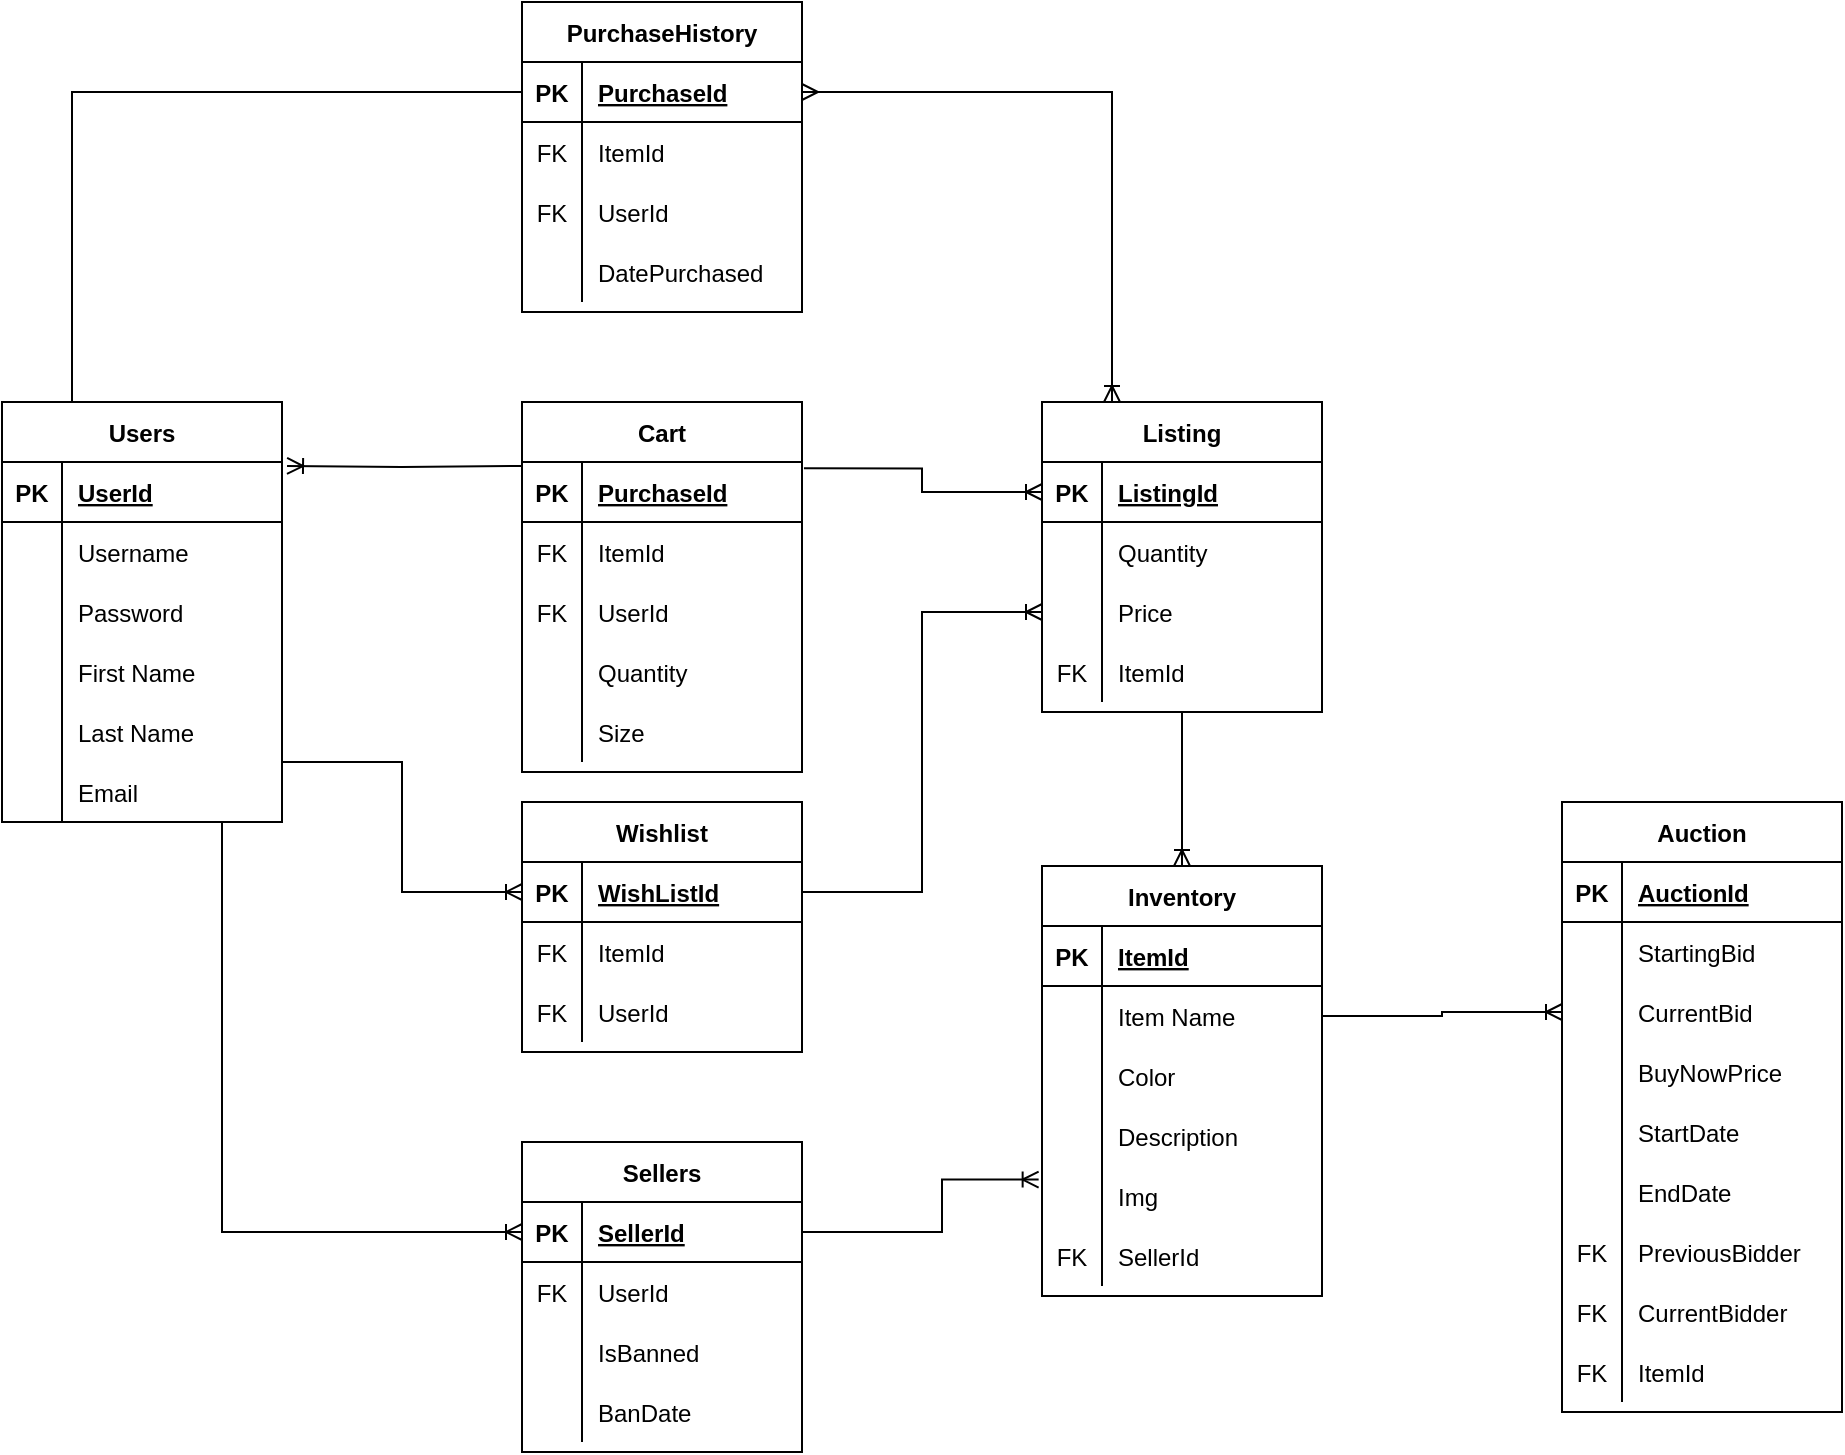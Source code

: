 <mxfile version="17.4.4" type="github">
  <diagram id="7JhVoVxikH07F7QoD8FI" name="Page-2">
    <mxGraphModel dx="1258" dy="828" grid="1" gridSize="10" guides="1" tooltips="1" connect="1" arrows="1" fold="1" page="1" pageScale="1" pageWidth="1100" pageHeight="850" math="0" shadow="0">
      <root>
        <mxCell id="oi6qNUU9MiPh9IPBVdOW-0" />
        <mxCell id="oi6qNUU9MiPh9IPBVdOW-1" parent="oi6qNUU9MiPh9IPBVdOW-0" />
        <mxCell id="oi6qNUU9MiPh9IPBVdOW-2" value="Sellers" style="shape=table;startSize=30;container=1;collapsible=1;childLayout=tableLayout;fixedRows=1;rowLines=0;fontStyle=1;align=center;resizeLast=1;" parent="oi6qNUU9MiPh9IPBVdOW-1" vertex="1">
          <mxGeometry x="300" y="588" width="140" height="155" as="geometry" />
        </mxCell>
        <mxCell id="oi6qNUU9MiPh9IPBVdOW-3" value="" style="shape=partialRectangle;collapsible=0;dropTarget=0;pointerEvents=0;fillColor=none;points=[[0,0.5],[1,0.5]];portConstraint=eastwest;top=0;left=0;right=0;bottom=1;" parent="oi6qNUU9MiPh9IPBVdOW-2" vertex="1">
          <mxGeometry y="30" width="140" height="30" as="geometry" />
        </mxCell>
        <mxCell id="oi6qNUU9MiPh9IPBVdOW-4" value="PK" style="shape=partialRectangle;overflow=hidden;connectable=0;fillColor=none;top=0;left=0;bottom=0;right=0;fontStyle=1;" parent="oi6qNUU9MiPh9IPBVdOW-3" vertex="1">
          <mxGeometry width="30" height="30" as="geometry">
            <mxRectangle width="30" height="30" as="alternateBounds" />
          </mxGeometry>
        </mxCell>
        <mxCell id="oi6qNUU9MiPh9IPBVdOW-5" value="SellerId" style="shape=partialRectangle;overflow=hidden;connectable=0;fillColor=none;top=0;left=0;bottom=0;right=0;align=left;spacingLeft=6;fontStyle=5;" parent="oi6qNUU9MiPh9IPBVdOW-3" vertex="1">
          <mxGeometry x="30" width="110" height="30" as="geometry">
            <mxRectangle width="110" height="30" as="alternateBounds" />
          </mxGeometry>
        </mxCell>
        <mxCell id="oi6qNUU9MiPh9IPBVdOW-6" value="" style="shape=partialRectangle;collapsible=0;dropTarget=0;pointerEvents=0;fillColor=none;points=[[0,0.5],[1,0.5]];portConstraint=eastwest;top=0;left=0;right=0;bottom=0;" parent="oi6qNUU9MiPh9IPBVdOW-2" vertex="1">
          <mxGeometry y="60" width="140" height="30" as="geometry" />
        </mxCell>
        <mxCell id="oi6qNUU9MiPh9IPBVdOW-7" value="FK" style="shape=partialRectangle;overflow=hidden;connectable=0;fillColor=none;top=0;left=0;bottom=0;right=0;" parent="oi6qNUU9MiPh9IPBVdOW-6" vertex="1">
          <mxGeometry width="30" height="30" as="geometry">
            <mxRectangle width="30" height="30" as="alternateBounds" />
          </mxGeometry>
        </mxCell>
        <mxCell id="oi6qNUU9MiPh9IPBVdOW-8" value="UserId" style="shape=partialRectangle;overflow=hidden;connectable=0;fillColor=none;top=0;left=0;bottom=0;right=0;align=left;spacingLeft=6;" parent="oi6qNUU9MiPh9IPBVdOW-6" vertex="1">
          <mxGeometry x="30" width="110" height="30" as="geometry">
            <mxRectangle width="110" height="30" as="alternateBounds" />
          </mxGeometry>
        </mxCell>
        <mxCell id="MBwBNCy9xlh3cjOg1fX7-0" style="shape=partialRectangle;collapsible=0;dropTarget=0;pointerEvents=0;fillColor=none;points=[[0,0.5],[1,0.5]];portConstraint=eastwest;top=0;left=0;right=0;bottom=0;" parent="oi6qNUU9MiPh9IPBVdOW-2" vertex="1">
          <mxGeometry y="90" width="140" height="30" as="geometry" />
        </mxCell>
        <mxCell id="MBwBNCy9xlh3cjOg1fX7-1" style="shape=partialRectangle;overflow=hidden;connectable=0;fillColor=none;top=0;left=0;bottom=0;right=0;" parent="MBwBNCy9xlh3cjOg1fX7-0" vertex="1">
          <mxGeometry width="30" height="30" as="geometry">
            <mxRectangle width="30" height="30" as="alternateBounds" />
          </mxGeometry>
        </mxCell>
        <mxCell id="MBwBNCy9xlh3cjOg1fX7-2" value="IsBanned" style="shape=partialRectangle;overflow=hidden;connectable=0;fillColor=none;top=0;left=0;bottom=0;right=0;align=left;spacingLeft=6;" parent="MBwBNCy9xlh3cjOg1fX7-0" vertex="1">
          <mxGeometry x="30" width="110" height="30" as="geometry">
            <mxRectangle width="110" height="30" as="alternateBounds" />
          </mxGeometry>
        </mxCell>
        <mxCell id="66dwfi4fmswbgSh-Gq48-25" style="shape=partialRectangle;collapsible=0;dropTarget=0;pointerEvents=0;fillColor=none;points=[[0,0.5],[1,0.5]];portConstraint=eastwest;top=0;left=0;right=0;bottom=0;" parent="oi6qNUU9MiPh9IPBVdOW-2" vertex="1">
          <mxGeometry y="120" width="140" height="30" as="geometry" />
        </mxCell>
        <mxCell id="66dwfi4fmswbgSh-Gq48-26" style="shape=partialRectangle;overflow=hidden;connectable=0;fillColor=none;top=0;left=0;bottom=0;right=0;" parent="66dwfi4fmswbgSh-Gq48-25" vertex="1">
          <mxGeometry width="30" height="30" as="geometry">
            <mxRectangle width="30" height="30" as="alternateBounds" />
          </mxGeometry>
        </mxCell>
        <mxCell id="66dwfi4fmswbgSh-Gq48-27" value="BanDate" style="shape=partialRectangle;overflow=hidden;connectable=0;fillColor=none;top=0;left=0;bottom=0;right=0;align=left;spacingLeft=6;" parent="66dwfi4fmswbgSh-Gq48-25" vertex="1">
          <mxGeometry x="30" width="110" height="30" as="geometry">
            <mxRectangle width="110" height="30" as="alternateBounds" />
          </mxGeometry>
        </mxCell>
        <mxCell id="5vyccFxWy9Sp275mOapR-0" value="" style="edgeStyle=orthogonalEdgeStyle;rounded=0;orthogonalLoop=1;jettySize=auto;html=1;startArrow=ERoneToMany;startFill=0;endArrow=ERmany;endFill=0;entryX=1;entryY=0.5;entryDx=0;entryDy=0;exitX=0.25;exitY=0;exitDx=0;exitDy=0;" parent="oi6qNUU9MiPh9IPBVdOW-1" source="68yfxhQP1hVeYwZNWPpp-0" target="oi6qNUU9MiPh9IPBVdOW-65" edge="1">
          <mxGeometry relative="1" as="geometry">
            <mxPoint x="595" y="180" as="sourcePoint" />
          </mxGeometry>
        </mxCell>
        <mxCell id="oi6qNUU9MiPh9IPBVdOW-9" value="Inventory" style="shape=table;startSize=30;container=1;collapsible=1;childLayout=tableLayout;fixedRows=1;rowLines=0;fontStyle=1;align=center;resizeLast=1;" parent="oi6qNUU9MiPh9IPBVdOW-1" vertex="1">
          <mxGeometry x="560" y="450" width="140" height="215" as="geometry" />
        </mxCell>
        <mxCell id="oi6qNUU9MiPh9IPBVdOW-10" value="" style="shape=partialRectangle;collapsible=0;dropTarget=0;pointerEvents=0;fillColor=none;points=[[0,0.5],[1,0.5]];portConstraint=eastwest;top=0;left=0;right=0;bottom=1;" parent="oi6qNUU9MiPh9IPBVdOW-9" vertex="1">
          <mxGeometry y="30" width="140" height="30" as="geometry" />
        </mxCell>
        <mxCell id="oi6qNUU9MiPh9IPBVdOW-11" value="PK" style="shape=partialRectangle;overflow=hidden;connectable=0;fillColor=none;top=0;left=0;bottom=0;right=0;fontStyle=1;" parent="oi6qNUU9MiPh9IPBVdOW-10" vertex="1">
          <mxGeometry width="30" height="30" as="geometry">
            <mxRectangle width="30" height="30" as="alternateBounds" />
          </mxGeometry>
        </mxCell>
        <mxCell id="oi6qNUU9MiPh9IPBVdOW-12" value="ItemId" style="shape=partialRectangle;overflow=hidden;connectable=0;fillColor=none;top=0;left=0;bottom=0;right=0;align=left;spacingLeft=6;fontStyle=5;" parent="oi6qNUU9MiPh9IPBVdOW-10" vertex="1">
          <mxGeometry x="30" width="110" height="30" as="geometry">
            <mxRectangle width="110" height="30" as="alternateBounds" />
          </mxGeometry>
        </mxCell>
        <mxCell id="oi6qNUU9MiPh9IPBVdOW-13" value="" style="shape=partialRectangle;collapsible=0;dropTarget=0;pointerEvents=0;fillColor=none;points=[[0,0.5],[1,0.5]];portConstraint=eastwest;top=0;left=0;right=0;bottom=0;" parent="oi6qNUU9MiPh9IPBVdOW-9" vertex="1">
          <mxGeometry y="60" width="140" height="30" as="geometry" />
        </mxCell>
        <mxCell id="oi6qNUU9MiPh9IPBVdOW-14" value="" style="shape=partialRectangle;overflow=hidden;connectable=0;fillColor=none;top=0;left=0;bottom=0;right=0;" parent="oi6qNUU9MiPh9IPBVdOW-13" vertex="1">
          <mxGeometry width="30" height="30" as="geometry">
            <mxRectangle width="30" height="30" as="alternateBounds" />
          </mxGeometry>
        </mxCell>
        <mxCell id="oi6qNUU9MiPh9IPBVdOW-15" value="Item Name" style="shape=partialRectangle;overflow=hidden;connectable=0;fillColor=none;top=0;left=0;bottom=0;right=0;align=left;spacingLeft=6;" parent="oi6qNUU9MiPh9IPBVdOW-13" vertex="1">
          <mxGeometry x="30" width="110" height="30" as="geometry">
            <mxRectangle width="110" height="30" as="alternateBounds" />
          </mxGeometry>
        </mxCell>
        <mxCell id="0i8j4x4vWlWkFWmHHSfJ-3" style="shape=partialRectangle;collapsible=0;dropTarget=0;pointerEvents=0;fillColor=none;points=[[0,0.5],[1,0.5]];portConstraint=eastwest;top=0;left=0;right=0;bottom=0;" parent="oi6qNUU9MiPh9IPBVdOW-9" vertex="1">
          <mxGeometry y="90" width="140" height="30" as="geometry" />
        </mxCell>
        <mxCell id="0i8j4x4vWlWkFWmHHSfJ-4" style="shape=partialRectangle;overflow=hidden;connectable=0;fillColor=none;top=0;left=0;bottom=0;right=0;" parent="0i8j4x4vWlWkFWmHHSfJ-3" vertex="1">
          <mxGeometry width="30" height="30" as="geometry">
            <mxRectangle width="30" height="30" as="alternateBounds" />
          </mxGeometry>
        </mxCell>
        <mxCell id="0i8j4x4vWlWkFWmHHSfJ-5" value="Color" style="shape=partialRectangle;overflow=hidden;connectable=0;fillColor=none;top=0;left=0;bottom=0;right=0;align=left;spacingLeft=6;" parent="0i8j4x4vWlWkFWmHHSfJ-3" vertex="1">
          <mxGeometry x="30" width="110" height="30" as="geometry">
            <mxRectangle width="110" height="30" as="alternateBounds" />
          </mxGeometry>
        </mxCell>
        <mxCell id="oi6qNUU9MiPh9IPBVdOW-16" value="" style="shape=partialRectangle;collapsible=0;dropTarget=0;pointerEvents=0;fillColor=none;points=[[0,0.5],[1,0.5]];portConstraint=eastwest;top=0;left=0;right=0;bottom=0;" parent="oi6qNUU9MiPh9IPBVdOW-9" vertex="1">
          <mxGeometry y="120" width="140" height="30" as="geometry" />
        </mxCell>
        <mxCell id="oi6qNUU9MiPh9IPBVdOW-17" value="" style="shape=partialRectangle;overflow=hidden;connectable=0;fillColor=none;top=0;left=0;bottom=0;right=0;" parent="oi6qNUU9MiPh9IPBVdOW-16" vertex="1">
          <mxGeometry width="30" height="30" as="geometry">
            <mxRectangle width="30" height="30" as="alternateBounds" />
          </mxGeometry>
        </mxCell>
        <mxCell id="oi6qNUU9MiPh9IPBVdOW-18" value="Description" style="shape=partialRectangle;overflow=hidden;connectable=0;fillColor=none;top=0;left=0;bottom=0;right=0;align=left;spacingLeft=6;" parent="oi6qNUU9MiPh9IPBVdOW-16" vertex="1">
          <mxGeometry x="30" width="110" height="30" as="geometry">
            <mxRectangle width="110" height="30" as="alternateBounds" />
          </mxGeometry>
        </mxCell>
        <mxCell id="0i8j4x4vWlWkFWmHHSfJ-39" style="shape=partialRectangle;collapsible=0;dropTarget=0;pointerEvents=0;fillColor=none;points=[[0,0.5],[1,0.5]];portConstraint=eastwest;top=0;left=0;right=0;bottom=0;" parent="oi6qNUU9MiPh9IPBVdOW-9" vertex="1">
          <mxGeometry y="150" width="140" height="30" as="geometry" />
        </mxCell>
        <mxCell id="0i8j4x4vWlWkFWmHHSfJ-40" style="shape=partialRectangle;overflow=hidden;connectable=0;fillColor=none;top=0;left=0;bottom=0;right=0;" parent="0i8j4x4vWlWkFWmHHSfJ-39" vertex="1">
          <mxGeometry width="30" height="30" as="geometry">
            <mxRectangle width="30" height="30" as="alternateBounds" />
          </mxGeometry>
        </mxCell>
        <mxCell id="0i8j4x4vWlWkFWmHHSfJ-41" value="Img" style="shape=partialRectangle;overflow=hidden;connectable=0;fillColor=none;top=0;left=0;bottom=0;right=0;align=left;spacingLeft=6;" parent="0i8j4x4vWlWkFWmHHSfJ-39" vertex="1">
          <mxGeometry x="30" width="110" height="30" as="geometry">
            <mxRectangle width="110" height="30" as="alternateBounds" />
          </mxGeometry>
        </mxCell>
        <mxCell id="oi6qNUU9MiPh9IPBVdOW-22" style="shape=partialRectangle;collapsible=0;dropTarget=0;pointerEvents=0;fillColor=none;points=[[0,0.5],[1,0.5]];portConstraint=eastwest;top=0;left=0;right=0;bottom=0;" parent="oi6qNUU9MiPh9IPBVdOW-9" vertex="1">
          <mxGeometry y="180" width="140" height="30" as="geometry" />
        </mxCell>
        <mxCell id="oi6qNUU9MiPh9IPBVdOW-23" value="FK" style="shape=partialRectangle;overflow=hidden;connectable=0;fillColor=none;top=0;left=0;bottom=0;right=0;" parent="oi6qNUU9MiPh9IPBVdOW-22" vertex="1">
          <mxGeometry width="30" height="30" as="geometry">
            <mxRectangle width="30" height="30" as="alternateBounds" />
          </mxGeometry>
        </mxCell>
        <mxCell id="oi6qNUU9MiPh9IPBVdOW-24" value="SellerId" style="shape=partialRectangle;overflow=hidden;connectable=0;fillColor=none;top=0;left=0;bottom=0;right=0;align=left;spacingLeft=6;" parent="oi6qNUU9MiPh9IPBVdOW-22" vertex="1">
          <mxGeometry x="30" width="110" height="30" as="geometry">
            <mxRectangle width="110" height="30" as="alternateBounds" />
          </mxGeometry>
        </mxCell>
        <mxCell id="oi6qNUU9MiPh9IPBVdOW-25" value="Users" style="shape=table;startSize=30;container=1;collapsible=1;childLayout=tableLayout;fixedRows=1;rowLines=0;fontStyle=1;align=center;resizeLast=1;" parent="oi6qNUU9MiPh9IPBVdOW-1" vertex="1">
          <mxGeometry x="40" y="218" width="140" height="210" as="geometry" />
        </mxCell>
        <mxCell id="oi6qNUU9MiPh9IPBVdOW-26" value="" style="shape=partialRectangle;collapsible=0;dropTarget=0;pointerEvents=0;fillColor=none;points=[[0,0.5],[1,0.5]];portConstraint=eastwest;top=0;left=0;right=0;bottom=1;" parent="oi6qNUU9MiPh9IPBVdOW-25" vertex="1">
          <mxGeometry y="30" width="140" height="30" as="geometry" />
        </mxCell>
        <mxCell id="oi6qNUU9MiPh9IPBVdOW-27" value="PK" style="shape=partialRectangle;overflow=hidden;connectable=0;fillColor=none;top=0;left=0;bottom=0;right=0;fontStyle=1;" parent="oi6qNUU9MiPh9IPBVdOW-26" vertex="1">
          <mxGeometry width="30" height="30" as="geometry">
            <mxRectangle width="30" height="30" as="alternateBounds" />
          </mxGeometry>
        </mxCell>
        <mxCell id="oi6qNUU9MiPh9IPBVdOW-28" value="UserId" style="shape=partialRectangle;overflow=hidden;connectable=0;fillColor=none;top=0;left=0;bottom=0;right=0;align=left;spacingLeft=6;fontStyle=5;" parent="oi6qNUU9MiPh9IPBVdOW-26" vertex="1">
          <mxGeometry x="30" width="110" height="30" as="geometry">
            <mxRectangle width="110" height="30" as="alternateBounds" />
          </mxGeometry>
        </mxCell>
        <mxCell id="oi6qNUU9MiPh9IPBVdOW-29" value="" style="shape=partialRectangle;collapsible=0;dropTarget=0;pointerEvents=0;fillColor=none;points=[[0,0.5],[1,0.5]];portConstraint=eastwest;top=0;left=0;right=0;bottom=0;" parent="oi6qNUU9MiPh9IPBVdOW-25" vertex="1">
          <mxGeometry y="60" width="140" height="30" as="geometry" />
        </mxCell>
        <mxCell id="oi6qNUU9MiPh9IPBVdOW-30" value="" style="shape=partialRectangle;overflow=hidden;connectable=0;fillColor=none;top=0;left=0;bottom=0;right=0;" parent="oi6qNUU9MiPh9IPBVdOW-29" vertex="1">
          <mxGeometry width="30" height="30" as="geometry">
            <mxRectangle width="30" height="30" as="alternateBounds" />
          </mxGeometry>
        </mxCell>
        <mxCell id="oi6qNUU9MiPh9IPBVdOW-31" value="Username" style="shape=partialRectangle;overflow=hidden;connectable=0;fillColor=none;top=0;left=0;bottom=0;right=0;align=left;spacingLeft=6;" parent="oi6qNUU9MiPh9IPBVdOW-29" vertex="1">
          <mxGeometry x="30" width="110" height="30" as="geometry">
            <mxRectangle width="110" height="30" as="alternateBounds" />
          </mxGeometry>
        </mxCell>
        <mxCell id="oi6qNUU9MiPh9IPBVdOW-32" style="shape=partialRectangle;collapsible=0;dropTarget=0;pointerEvents=0;fillColor=none;points=[[0,0.5],[1,0.5]];portConstraint=eastwest;top=0;left=0;right=0;bottom=0;" parent="oi6qNUU9MiPh9IPBVdOW-25" vertex="1">
          <mxGeometry y="90" width="140" height="30" as="geometry" />
        </mxCell>
        <mxCell id="oi6qNUU9MiPh9IPBVdOW-33" style="shape=partialRectangle;overflow=hidden;connectable=0;fillColor=none;top=0;left=0;bottom=0;right=0;" parent="oi6qNUU9MiPh9IPBVdOW-32" vertex="1">
          <mxGeometry width="30" height="30" as="geometry">
            <mxRectangle width="30" height="30" as="alternateBounds" />
          </mxGeometry>
        </mxCell>
        <mxCell id="oi6qNUU9MiPh9IPBVdOW-34" value="Password" style="shape=partialRectangle;overflow=hidden;connectable=0;fillColor=none;top=0;left=0;bottom=0;right=0;align=left;spacingLeft=6;" parent="oi6qNUU9MiPh9IPBVdOW-32" vertex="1">
          <mxGeometry x="30" width="110" height="30" as="geometry">
            <mxRectangle width="110" height="30" as="alternateBounds" />
          </mxGeometry>
        </mxCell>
        <mxCell id="oi6qNUU9MiPh9IPBVdOW-35" style="shape=partialRectangle;collapsible=0;dropTarget=0;pointerEvents=0;fillColor=none;points=[[0,0.5],[1,0.5]];portConstraint=eastwest;top=0;left=0;right=0;bottom=0;" parent="oi6qNUU9MiPh9IPBVdOW-25" vertex="1">
          <mxGeometry y="120" width="140" height="30" as="geometry" />
        </mxCell>
        <mxCell id="oi6qNUU9MiPh9IPBVdOW-36" style="shape=partialRectangle;overflow=hidden;connectable=0;fillColor=none;top=0;left=0;bottom=0;right=0;" parent="oi6qNUU9MiPh9IPBVdOW-35" vertex="1">
          <mxGeometry width="30" height="30" as="geometry">
            <mxRectangle width="30" height="30" as="alternateBounds" />
          </mxGeometry>
        </mxCell>
        <mxCell id="oi6qNUU9MiPh9IPBVdOW-37" value="First Name" style="shape=partialRectangle;overflow=hidden;connectable=0;fillColor=none;top=0;left=0;bottom=0;right=0;align=left;spacingLeft=6;" parent="oi6qNUU9MiPh9IPBVdOW-35" vertex="1">
          <mxGeometry x="30" width="110" height="30" as="geometry">
            <mxRectangle width="110" height="30" as="alternateBounds" />
          </mxGeometry>
        </mxCell>
        <mxCell id="oi6qNUU9MiPh9IPBVdOW-38" style="shape=partialRectangle;collapsible=0;dropTarget=0;pointerEvents=0;fillColor=none;points=[[0,0.5],[1,0.5]];portConstraint=eastwest;top=0;left=0;right=0;bottom=0;" parent="oi6qNUU9MiPh9IPBVdOW-25" vertex="1">
          <mxGeometry y="150" width="140" height="30" as="geometry" />
        </mxCell>
        <mxCell id="oi6qNUU9MiPh9IPBVdOW-39" style="shape=partialRectangle;overflow=hidden;connectable=0;fillColor=none;top=0;left=0;bottom=0;right=0;" parent="oi6qNUU9MiPh9IPBVdOW-38" vertex="1">
          <mxGeometry width="30" height="30" as="geometry">
            <mxRectangle width="30" height="30" as="alternateBounds" />
          </mxGeometry>
        </mxCell>
        <mxCell id="oi6qNUU9MiPh9IPBVdOW-40" value="Last Name" style="shape=partialRectangle;overflow=hidden;connectable=0;fillColor=none;top=0;left=0;bottom=0;right=0;align=left;spacingLeft=6;" parent="oi6qNUU9MiPh9IPBVdOW-38" vertex="1">
          <mxGeometry x="30" width="110" height="30" as="geometry">
            <mxRectangle width="110" height="30" as="alternateBounds" />
          </mxGeometry>
        </mxCell>
        <mxCell id="oi6qNUU9MiPh9IPBVdOW-41" style="shape=partialRectangle;collapsible=0;dropTarget=0;pointerEvents=0;fillColor=none;points=[[0,0.5],[1,0.5]];portConstraint=eastwest;top=0;left=0;right=0;bottom=0;" parent="oi6qNUU9MiPh9IPBVdOW-25" vertex="1">
          <mxGeometry y="180" width="140" height="30" as="geometry" />
        </mxCell>
        <mxCell id="oi6qNUU9MiPh9IPBVdOW-42" style="shape=partialRectangle;overflow=hidden;connectable=0;fillColor=none;top=0;left=0;bottom=0;right=0;" parent="oi6qNUU9MiPh9IPBVdOW-41" vertex="1">
          <mxGeometry width="30" height="30" as="geometry">
            <mxRectangle width="30" height="30" as="alternateBounds" />
          </mxGeometry>
        </mxCell>
        <mxCell id="oi6qNUU9MiPh9IPBVdOW-43" value="Email" style="shape=partialRectangle;overflow=hidden;connectable=0;fillColor=none;top=0;left=0;bottom=0;right=0;align=left;spacingLeft=6;" parent="oi6qNUU9MiPh9IPBVdOW-41" vertex="1">
          <mxGeometry x="30" width="110" height="30" as="geometry">
            <mxRectangle width="110" height="30" as="alternateBounds" />
          </mxGeometry>
        </mxCell>
        <mxCell id="66dwfi4fmswbgSh-Gq48-31" style="edgeStyle=orthogonalEdgeStyle;rounded=0;orthogonalLoop=1;jettySize=auto;html=1;endArrow=ERoneToMany;endFill=0;entryX=1.018;entryY=0.065;entryDx=0;entryDy=0;entryPerimeter=0;" parent="oi6qNUU9MiPh9IPBVdOW-1" target="oi6qNUU9MiPh9IPBVdOW-26" edge="1">
          <mxGeometry relative="1" as="geometry">
            <mxPoint x="300" y="250" as="sourcePoint" />
          </mxGeometry>
        </mxCell>
        <mxCell id="bgZkSCTNTY7DXZVQVt3U-2" value="" style="edgeStyle=orthogonalEdgeStyle;rounded=0;orthogonalLoop=1;jettySize=auto;html=1;startArrow=none;startFill=0;endArrow=ERoneToMany;endFill=0;exitX=1.007;exitY=0.106;exitDx=0;exitDy=0;exitPerimeter=0;entryX=0;entryY=0.5;entryDx=0;entryDy=0;" parent="oi6qNUU9MiPh9IPBVdOW-1" source="oi6qNUU9MiPh9IPBVdOW-55" target="68yfxhQP1hVeYwZNWPpp-1" edge="1">
          <mxGeometry relative="1" as="geometry">
            <mxPoint x="530" y="251" as="targetPoint" />
          </mxGeometry>
        </mxCell>
        <mxCell id="oi6qNUU9MiPh9IPBVdOW-54" value="Cart" style="shape=table;startSize=30;container=1;collapsible=1;childLayout=tableLayout;fixedRows=1;rowLines=0;fontStyle=1;align=center;resizeLast=1;" parent="oi6qNUU9MiPh9IPBVdOW-1" vertex="1">
          <mxGeometry x="300" y="218" width="140" height="185" as="geometry" />
        </mxCell>
        <mxCell id="oi6qNUU9MiPh9IPBVdOW-55" value="" style="shape=partialRectangle;collapsible=0;dropTarget=0;pointerEvents=0;fillColor=none;points=[[0,0.5],[1,0.5]];portConstraint=eastwest;top=0;left=0;right=0;bottom=1;" parent="oi6qNUU9MiPh9IPBVdOW-54" vertex="1">
          <mxGeometry y="30" width="140" height="30" as="geometry" />
        </mxCell>
        <mxCell id="oi6qNUU9MiPh9IPBVdOW-56" value="PK" style="shape=partialRectangle;overflow=hidden;connectable=0;fillColor=none;top=0;left=0;bottom=0;right=0;fontStyle=1;" parent="oi6qNUU9MiPh9IPBVdOW-55" vertex="1">
          <mxGeometry width="30" height="30" as="geometry">
            <mxRectangle width="30" height="30" as="alternateBounds" />
          </mxGeometry>
        </mxCell>
        <mxCell id="oi6qNUU9MiPh9IPBVdOW-57" value="PurchaseId" style="shape=partialRectangle;overflow=hidden;connectable=0;fillColor=none;top=0;left=0;bottom=0;right=0;align=left;spacingLeft=6;fontStyle=5;" parent="oi6qNUU9MiPh9IPBVdOW-55" vertex="1">
          <mxGeometry x="30" width="110" height="30" as="geometry">
            <mxRectangle width="110" height="30" as="alternateBounds" />
          </mxGeometry>
        </mxCell>
        <mxCell id="66dwfi4fmswbgSh-Gq48-28" style="shape=partialRectangle;collapsible=0;dropTarget=0;pointerEvents=0;fillColor=none;points=[[0,0.5],[1,0.5]];portConstraint=eastwest;top=0;left=0;right=0;bottom=0;" parent="oi6qNUU9MiPh9IPBVdOW-54" vertex="1">
          <mxGeometry y="60" width="140" height="30" as="geometry" />
        </mxCell>
        <mxCell id="66dwfi4fmswbgSh-Gq48-29" value="FK" style="shape=partialRectangle;overflow=hidden;connectable=0;fillColor=none;top=0;left=0;bottom=0;right=0;" parent="66dwfi4fmswbgSh-Gq48-28" vertex="1">
          <mxGeometry width="30" height="30" as="geometry">
            <mxRectangle width="30" height="30" as="alternateBounds" />
          </mxGeometry>
        </mxCell>
        <mxCell id="66dwfi4fmswbgSh-Gq48-30" value="ItemId" style="shape=partialRectangle;overflow=hidden;connectable=0;fillColor=none;top=0;left=0;bottom=0;right=0;align=left;spacingLeft=6;" parent="66dwfi4fmswbgSh-Gq48-28" vertex="1">
          <mxGeometry x="30" width="110" height="30" as="geometry">
            <mxRectangle width="110" height="30" as="alternateBounds" />
          </mxGeometry>
        </mxCell>
        <mxCell id="oi6qNUU9MiPh9IPBVdOW-61" style="shape=partialRectangle;collapsible=0;dropTarget=0;pointerEvents=0;fillColor=none;points=[[0,0.5],[1,0.5]];portConstraint=eastwest;top=0;left=0;right=0;bottom=0;" parent="oi6qNUU9MiPh9IPBVdOW-54" vertex="1">
          <mxGeometry y="90" width="140" height="30" as="geometry" />
        </mxCell>
        <mxCell id="oi6qNUU9MiPh9IPBVdOW-62" value="FK" style="shape=partialRectangle;overflow=hidden;connectable=0;fillColor=none;top=0;left=0;bottom=0;right=0;" parent="oi6qNUU9MiPh9IPBVdOW-61" vertex="1">
          <mxGeometry width="30" height="30" as="geometry">
            <mxRectangle width="30" height="30" as="alternateBounds" />
          </mxGeometry>
        </mxCell>
        <mxCell id="oi6qNUU9MiPh9IPBVdOW-63" value="UserId" style="shape=partialRectangle;overflow=hidden;connectable=0;fillColor=none;top=0;left=0;bottom=0;right=0;align=left;spacingLeft=6;" parent="oi6qNUU9MiPh9IPBVdOW-61" vertex="1">
          <mxGeometry x="30" width="110" height="30" as="geometry">
            <mxRectangle width="110" height="30" as="alternateBounds" />
          </mxGeometry>
        </mxCell>
        <mxCell id="MgyqcniE5hdb9Rb6InU8-43" style="shape=partialRectangle;collapsible=0;dropTarget=0;pointerEvents=0;fillColor=none;points=[[0,0.5],[1,0.5]];portConstraint=eastwest;top=0;left=0;right=0;bottom=0;" parent="oi6qNUU9MiPh9IPBVdOW-54" vertex="1">
          <mxGeometry y="120" width="140" height="30" as="geometry" />
        </mxCell>
        <mxCell id="MgyqcniE5hdb9Rb6InU8-44" style="shape=partialRectangle;overflow=hidden;connectable=0;fillColor=none;top=0;left=0;bottom=0;right=0;" parent="MgyqcniE5hdb9Rb6InU8-43" vertex="1">
          <mxGeometry width="30" height="30" as="geometry">
            <mxRectangle width="30" height="30" as="alternateBounds" />
          </mxGeometry>
        </mxCell>
        <mxCell id="MgyqcniE5hdb9Rb6InU8-45" value="Quantity" style="shape=partialRectangle;overflow=hidden;connectable=0;fillColor=none;top=0;left=0;bottom=0;right=0;align=left;spacingLeft=6;" parent="MgyqcniE5hdb9Rb6InU8-43" vertex="1">
          <mxGeometry x="30" width="110" height="30" as="geometry">
            <mxRectangle width="110" height="30" as="alternateBounds" />
          </mxGeometry>
        </mxCell>
        <mxCell id="0i8j4x4vWlWkFWmHHSfJ-36" style="shape=partialRectangle;collapsible=0;dropTarget=0;pointerEvents=0;fillColor=none;points=[[0,0.5],[1,0.5]];portConstraint=eastwest;top=0;left=0;right=0;bottom=0;" parent="oi6qNUU9MiPh9IPBVdOW-54" vertex="1">
          <mxGeometry y="150" width="140" height="30" as="geometry" />
        </mxCell>
        <mxCell id="0i8j4x4vWlWkFWmHHSfJ-37" style="shape=partialRectangle;overflow=hidden;connectable=0;fillColor=none;top=0;left=0;bottom=0;right=0;" parent="0i8j4x4vWlWkFWmHHSfJ-36" vertex="1">
          <mxGeometry width="30" height="30" as="geometry">
            <mxRectangle width="30" height="30" as="alternateBounds" />
          </mxGeometry>
        </mxCell>
        <mxCell id="0i8j4x4vWlWkFWmHHSfJ-38" value="Size" style="shape=partialRectangle;overflow=hidden;connectable=0;fillColor=none;top=0;left=0;bottom=0;right=0;align=left;spacingLeft=6;" parent="0i8j4x4vWlWkFWmHHSfJ-36" vertex="1">
          <mxGeometry x="30" width="110" height="30" as="geometry">
            <mxRectangle width="110" height="30" as="alternateBounds" />
          </mxGeometry>
        </mxCell>
        <mxCell id="oi6qNUU9MiPh9IPBVdOW-74" value="Auction" style="shape=table;startSize=30;container=1;collapsible=1;childLayout=tableLayout;fixedRows=1;rowLines=0;fontStyle=1;align=center;resizeLast=1;" parent="oi6qNUU9MiPh9IPBVdOW-1" vertex="1">
          <mxGeometry x="820" y="418" width="140" height="305" as="geometry" />
        </mxCell>
        <mxCell id="oi6qNUU9MiPh9IPBVdOW-75" value="" style="shape=partialRectangle;collapsible=0;dropTarget=0;pointerEvents=0;fillColor=none;points=[[0,0.5],[1,0.5]];portConstraint=eastwest;top=0;left=0;right=0;bottom=1;" parent="oi6qNUU9MiPh9IPBVdOW-74" vertex="1">
          <mxGeometry y="30" width="140" height="30" as="geometry" />
        </mxCell>
        <mxCell id="oi6qNUU9MiPh9IPBVdOW-76" value="PK" style="shape=partialRectangle;overflow=hidden;connectable=0;fillColor=none;top=0;left=0;bottom=0;right=0;fontStyle=1;" parent="oi6qNUU9MiPh9IPBVdOW-75" vertex="1">
          <mxGeometry width="30" height="30" as="geometry">
            <mxRectangle width="30" height="30" as="alternateBounds" />
          </mxGeometry>
        </mxCell>
        <mxCell id="oi6qNUU9MiPh9IPBVdOW-77" value="AuctionId" style="shape=partialRectangle;overflow=hidden;connectable=0;fillColor=none;top=0;left=0;bottom=0;right=0;align=left;spacingLeft=6;fontStyle=5;" parent="oi6qNUU9MiPh9IPBVdOW-75" vertex="1">
          <mxGeometry x="30" width="110" height="30" as="geometry">
            <mxRectangle width="110" height="30" as="alternateBounds" />
          </mxGeometry>
        </mxCell>
        <mxCell id="oi6qNUU9MiPh9IPBVdOW-78" value="" style="shape=partialRectangle;collapsible=0;dropTarget=0;pointerEvents=0;fillColor=none;points=[[0,0.5],[1,0.5]];portConstraint=eastwest;top=0;left=0;right=0;bottom=0;" parent="oi6qNUU9MiPh9IPBVdOW-74" vertex="1">
          <mxGeometry y="60" width="140" height="30" as="geometry" />
        </mxCell>
        <mxCell id="oi6qNUU9MiPh9IPBVdOW-79" value="" style="shape=partialRectangle;overflow=hidden;connectable=0;fillColor=none;top=0;left=0;bottom=0;right=0;" parent="oi6qNUU9MiPh9IPBVdOW-78" vertex="1">
          <mxGeometry width="30" height="30" as="geometry">
            <mxRectangle width="30" height="30" as="alternateBounds" />
          </mxGeometry>
        </mxCell>
        <mxCell id="oi6qNUU9MiPh9IPBVdOW-80" value="StartingBid" style="shape=partialRectangle;overflow=hidden;connectable=0;fillColor=none;top=0;left=0;bottom=0;right=0;align=left;spacingLeft=6;" parent="oi6qNUU9MiPh9IPBVdOW-78" vertex="1">
          <mxGeometry x="30" width="110" height="30" as="geometry">
            <mxRectangle width="110" height="30" as="alternateBounds" />
          </mxGeometry>
        </mxCell>
        <mxCell id="oi6qNUU9MiPh9IPBVdOW-81" style="shape=partialRectangle;collapsible=0;dropTarget=0;pointerEvents=0;fillColor=none;points=[[0,0.5],[1,0.5]];portConstraint=eastwest;top=0;left=0;right=0;bottom=0;" parent="oi6qNUU9MiPh9IPBVdOW-74" vertex="1">
          <mxGeometry y="90" width="140" height="30" as="geometry" />
        </mxCell>
        <mxCell id="oi6qNUU9MiPh9IPBVdOW-82" style="shape=partialRectangle;overflow=hidden;connectable=0;fillColor=none;top=0;left=0;bottom=0;right=0;" parent="oi6qNUU9MiPh9IPBVdOW-81" vertex="1">
          <mxGeometry width="30" height="30" as="geometry">
            <mxRectangle width="30" height="30" as="alternateBounds" />
          </mxGeometry>
        </mxCell>
        <mxCell id="oi6qNUU9MiPh9IPBVdOW-83" value="CurrentBid" style="shape=partialRectangle;overflow=hidden;connectable=0;fillColor=none;top=0;left=0;bottom=0;right=0;align=left;spacingLeft=6;" parent="oi6qNUU9MiPh9IPBVdOW-81" vertex="1">
          <mxGeometry x="30" width="110" height="30" as="geometry">
            <mxRectangle width="110" height="30" as="alternateBounds" />
          </mxGeometry>
        </mxCell>
        <mxCell id="oi6qNUU9MiPh9IPBVdOW-87" style="shape=partialRectangle;collapsible=0;dropTarget=0;pointerEvents=0;fillColor=none;points=[[0,0.5],[1,0.5]];portConstraint=eastwest;top=0;left=0;right=0;bottom=0;" parent="oi6qNUU9MiPh9IPBVdOW-74" vertex="1">
          <mxGeometry y="120" width="140" height="30" as="geometry" />
        </mxCell>
        <mxCell id="oi6qNUU9MiPh9IPBVdOW-88" style="shape=partialRectangle;overflow=hidden;connectable=0;fillColor=none;top=0;left=0;bottom=0;right=0;" parent="oi6qNUU9MiPh9IPBVdOW-87" vertex="1">
          <mxGeometry width="30" height="30" as="geometry">
            <mxRectangle width="30" height="30" as="alternateBounds" />
          </mxGeometry>
        </mxCell>
        <mxCell id="oi6qNUU9MiPh9IPBVdOW-89" value="BuyNowPrice" style="shape=partialRectangle;overflow=hidden;connectable=0;fillColor=none;top=0;left=0;bottom=0;right=0;align=left;spacingLeft=6;" parent="oi6qNUU9MiPh9IPBVdOW-87" vertex="1">
          <mxGeometry x="30" width="110" height="30" as="geometry">
            <mxRectangle width="110" height="30" as="alternateBounds" />
          </mxGeometry>
        </mxCell>
        <mxCell id="66dwfi4fmswbgSh-Gq48-9" style="shape=partialRectangle;collapsible=0;dropTarget=0;pointerEvents=0;fillColor=none;points=[[0,0.5],[1,0.5]];portConstraint=eastwest;top=0;left=0;right=0;bottom=0;" parent="oi6qNUU9MiPh9IPBVdOW-74" vertex="1">
          <mxGeometry y="150" width="140" height="30" as="geometry" />
        </mxCell>
        <mxCell id="66dwfi4fmswbgSh-Gq48-10" style="shape=partialRectangle;overflow=hidden;connectable=0;fillColor=none;top=0;left=0;bottom=0;right=0;" parent="66dwfi4fmswbgSh-Gq48-9" vertex="1">
          <mxGeometry width="30" height="30" as="geometry">
            <mxRectangle width="30" height="30" as="alternateBounds" />
          </mxGeometry>
        </mxCell>
        <mxCell id="66dwfi4fmswbgSh-Gq48-11" value="StartDate" style="shape=partialRectangle;overflow=hidden;connectable=0;fillColor=none;top=0;left=0;bottom=0;right=0;align=left;spacingLeft=6;" parent="66dwfi4fmswbgSh-Gq48-9" vertex="1">
          <mxGeometry x="30" width="110" height="30" as="geometry">
            <mxRectangle width="110" height="30" as="alternateBounds" />
          </mxGeometry>
        </mxCell>
        <mxCell id="66dwfi4fmswbgSh-Gq48-6" style="shape=partialRectangle;collapsible=0;dropTarget=0;pointerEvents=0;fillColor=none;points=[[0,0.5],[1,0.5]];portConstraint=eastwest;top=0;left=0;right=0;bottom=0;" parent="oi6qNUU9MiPh9IPBVdOW-74" vertex="1">
          <mxGeometry y="180" width="140" height="30" as="geometry" />
        </mxCell>
        <mxCell id="66dwfi4fmswbgSh-Gq48-7" style="shape=partialRectangle;overflow=hidden;connectable=0;fillColor=none;top=0;left=0;bottom=0;right=0;" parent="66dwfi4fmswbgSh-Gq48-6" vertex="1">
          <mxGeometry width="30" height="30" as="geometry">
            <mxRectangle width="30" height="30" as="alternateBounds" />
          </mxGeometry>
        </mxCell>
        <mxCell id="66dwfi4fmswbgSh-Gq48-8" value="EndDate" style="shape=partialRectangle;overflow=hidden;connectable=0;fillColor=none;top=0;left=0;bottom=0;right=0;align=left;spacingLeft=6;" parent="66dwfi4fmswbgSh-Gq48-6" vertex="1">
          <mxGeometry x="30" width="110" height="30" as="geometry">
            <mxRectangle width="110" height="30" as="alternateBounds" />
          </mxGeometry>
        </mxCell>
        <mxCell id="66dwfi4fmswbgSh-Gq48-3" style="shape=partialRectangle;collapsible=0;dropTarget=0;pointerEvents=0;fillColor=none;points=[[0,0.5],[1,0.5]];portConstraint=eastwest;top=0;left=0;right=0;bottom=0;" parent="oi6qNUU9MiPh9IPBVdOW-74" vertex="1">
          <mxGeometry y="210" width="140" height="30" as="geometry" />
        </mxCell>
        <mxCell id="66dwfi4fmswbgSh-Gq48-4" value="FK" style="shape=partialRectangle;overflow=hidden;connectable=0;fillColor=none;top=0;left=0;bottom=0;right=0;" parent="66dwfi4fmswbgSh-Gq48-3" vertex="1">
          <mxGeometry width="30" height="30" as="geometry">
            <mxRectangle width="30" height="30" as="alternateBounds" />
          </mxGeometry>
        </mxCell>
        <mxCell id="66dwfi4fmswbgSh-Gq48-5" value="PreviousBidder" style="shape=partialRectangle;overflow=hidden;connectable=0;fillColor=none;top=0;left=0;bottom=0;right=0;align=left;spacingLeft=6;" parent="66dwfi4fmswbgSh-Gq48-3" vertex="1">
          <mxGeometry x="30" width="110" height="30" as="geometry">
            <mxRectangle width="110" height="30" as="alternateBounds" />
          </mxGeometry>
        </mxCell>
        <mxCell id="66dwfi4fmswbgSh-Gq48-12" style="shape=partialRectangle;collapsible=0;dropTarget=0;pointerEvents=0;fillColor=none;points=[[0,0.5],[1,0.5]];portConstraint=eastwest;top=0;left=0;right=0;bottom=0;" parent="oi6qNUU9MiPh9IPBVdOW-74" vertex="1">
          <mxGeometry y="240" width="140" height="30" as="geometry" />
        </mxCell>
        <mxCell id="66dwfi4fmswbgSh-Gq48-13" value="FK" style="shape=partialRectangle;overflow=hidden;connectable=0;fillColor=none;top=0;left=0;bottom=0;right=0;" parent="66dwfi4fmswbgSh-Gq48-12" vertex="1">
          <mxGeometry width="30" height="30" as="geometry">
            <mxRectangle width="30" height="30" as="alternateBounds" />
          </mxGeometry>
        </mxCell>
        <mxCell id="66dwfi4fmswbgSh-Gq48-14" value="CurrentBidder" style="shape=partialRectangle;overflow=hidden;connectable=0;fillColor=none;top=0;left=0;bottom=0;right=0;align=left;spacingLeft=6;" parent="66dwfi4fmswbgSh-Gq48-12" vertex="1">
          <mxGeometry x="30" width="110" height="30" as="geometry">
            <mxRectangle width="110" height="30" as="alternateBounds" />
          </mxGeometry>
        </mxCell>
        <mxCell id="oi6qNUU9MiPh9IPBVdOW-90" style="shape=partialRectangle;collapsible=0;dropTarget=0;pointerEvents=0;fillColor=none;points=[[0,0.5],[1,0.5]];portConstraint=eastwest;top=0;left=0;right=0;bottom=0;" parent="oi6qNUU9MiPh9IPBVdOW-74" vertex="1">
          <mxGeometry y="270" width="140" height="30" as="geometry" />
        </mxCell>
        <mxCell id="oi6qNUU9MiPh9IPBVdOW-91" value="FK" style="shape=partialRectangle;overflow=hidden;connectable=0;fillColor=none;top=0;left=0;bottom=0;right=0;" parent="oi6qNUU9MiPh9IPBVdOW-90" vertex="1">
          <mxGeometry width="30" height="30" as="geometry">
            <mxRectangle width="30" height="30" as="alternateBounds" />
          </mxGeometry>
        </mxCell>
        <mxCell id="oi6qNUU9MiPh9IPBVdOW-92" value="ItemId" style="shape=partialRectangle;overflow=hidden;connectable=0;fillColor=none;top=0;left=0;bottom=0;right=0;align=left;spacingLeft=6;" parent="oi6qNUU9MiPh9IPBVdOW-90" vertex="1">
          <mxGeometry x="30" width="110" height="30" as="geometry">
            <mxRectangle width="110" height="30" as="alternateBounds" />
          </mxGeometry>
        </mxCell>
        <mxCell id="oi6qNUU9MiPh9IPBVdOW-103" value="" style="fontSize=12;html=1;endArrow=ERoneToMany;rounded=0;edgeStyle=orthogonalEdgeStyle;entryX=0;entryY=0.5;entryDx=0;entryDy=0;" parent="oi6qNUU9MiPh9IPBVdOW-1" target="oi6qNUU9MiPh9IPBVdOW-3" edge="1">
          <mxGeometry width="100" height="100" relative="1" as="geometry">
            <mxPoint x="150" y="428" as="sourcePoint" />
            <mxPoint x="190" y="488" as="targetPoint" />
            <Array as="points">
              <mxPoint x="150" y="633" />
            </Array>
          </mxGeometry>
        </mxCell>
        <mxCell id="oi6qNUU9MiPh9IPBVdOW-106" value="" style="fontSize=12;html=1;endArrow=ERoneToMany;rounded=0;edgeStyle=orthogonalEdgeStyle;startArrow=none;exitX=1;exitY=0.5;exitDx=0;exitDy=0;entryX=0;entryY=0.5;entryDx=0;entryDy=0;" parent="oi6qNUU9MiPh9IPBVdOW-1" source="oi6qNUU9MiPh9IPBVdOW-45" target="68yfxhQP1hVeYwZNWPpp-7" edge="1">
          <mxGeometry width="100" height="100" relative="1" as="geometry">
            <mxPoint x="340" y="380" as="sourcePoint" />
            <mxPoint x="540" y="460" as="targetPoint" />
          </mxGeometry>
        </mxCell>
        <mxCell id="oi6qNUU9MiPh9IPBVdOW-113" value="" style="fontSize=12;html=1;endArrow=ERoneToMany;rounded=0;exitX=1;exitY=0.5;exitDx=0;exitDy=0;entryX=0;entryY=0.5;entryDx=0;entryDy=0;edgeStyle=orthogonalEdgeStyle;" parent="oi6qNUU9MiPh9IPBVdOW-1" source="oi6qNUU9MiPh9IPBVdOW-13" target="oi6qNUU9MiPh9IPBVdOW-81" edge="1">
          <mxGeometry width="100" height="100" relative="1" as="geometry">
            <mxPoint x="750" y="358" as="sourcePoint" />
            <mxPoint x="850" y="258" as="targetPoint" />
          </mxGeometry>
        </mxCell>
        <mxCell id="oi6qNUU9MiPh9IPBVdOW-44" value="Wishlist" style="shape=table;startSize=30;container=1;collapsible=1;childLayout=tableLayout;fixedRows=1;rowLines=0;fontStyle=1;align=center;resizeLast=1;" parent="oi6qNUU9MiPh9IPBVdOW-1" vertex="1">
          <mxGeometry x="300" y="418" width="140" height="125" as="geometry" />
        </mxCell>
        <mxCell id="oi6qNUU9MiPh9IPBVdOW-45" value="" style="shape=partialRectangle;collapsible=0;dropTarget=0;pointerEvents=0;fillColor=none;points=[[0,0.5],[1,0.5]];portConstraint=eastwest;top=0;left=0;right=0;bottom=1;" parent="oi6qNUU9MiPh9IPBVdOW-44" vertex="1">
          <mxGeometry y="30" width="140" height="30" as="geometry" />
        </mxCell>
        <mxCell id="oi6qNUU9MiPh9IPBVdOW-46" value="PK" style="shape=partialRectangle;overflow=hidden;connectable=0;fillColor=none;top=0;left=0;bottom=0;right=0;fontStyle=1;" parent="oi6qNUU9MiPh9IPBVdOW-45" vertex="1">
          <mxGeometry width="30" height="30" as="geometry">
            <mxRectangle width="30" height="30" as="alternateBounds" />
          </mxGeometry>
        </mxCell>
        <mxCell id="oi6qNUU9MiPh9IPBVdOW-47" value="WishListId" style="shape=partialRectangle;overflow=hidden;connectable=0;fillColor=none;top=0;left=0;bottom=0;right=0;align=left;spacingLeft=6;fontStyle=5;" parent="oi6qNUU9MiPh9IPBVdOW-45" vertex="1">
          <mxGeometry x="30" width="110" height="30" as="geometry">
            <mxRectangle width="110" height="30" as="alternateBounds" />
          </mxGeometry>
        </mxCell>
        <mxCell id="oi6qNUU9MiPh9IPBVdOW-48" value="" style="shape=partialRectangle;collapsible=0;dropTarget=0;pointerEvents=0;fillColor=none;points=[[0,0.5],[1,0.5]];portConstraint=eastwest;top=0;left=0;right=0;bottom=0;" parent="oi6qNUU9MiPh9IPBVdOW-44" vertex="1">
          <mxGeometry y="60" width="140" height="30" as="geometry" />
        </mxCell>
        <mxCell id="oi6qNUU9MiPh9IPBVdOW-49" value="FK" style="shape=partialRectangle;overflow=hidden;connectable=0;fillColor=none;top=0;left=0;bottom=0;right=0;" parent="oi6qNUU9MiPh9IPBVdOW-48" vertex="1">
          <mxGeometry width="30" height="30" as="geometry">
            <mxRectangle width="30" height="30" as="alternateBounds" />
          </mxGeometry>
        </mxCell>
        <mxCell id="oi6qNUU9MiPh9IPBVdOW-50" value="ItemId" style="shape=partialRectangle;overflow=hidden;connectable=0;fillColor=none;top=0;left=0;bottom=0;right=0;align=left;spacingLeft=6;" parent="oi6qNUU9MiPh9IPBVdOW-48" vertex="1">
          <mxGeometry x="30" width="110" height="30" as="geometry">
            <mxRectangle width="110" height="30" as="alternateBounds" />
          </mxGeometry>
        </mxCell>
        <mxCell id="oi6qNUU9MiPh9IPBVdOW-51" style="shape=partialRectangle;collapsible=0;dropTarget=0;pointerEvents=0;fillColor=none;points=[[0,0.5],[1,0.5]];portConstraint=eastwest;top=0;left=0;right=0;bottom=0;" parent="oi6qNUU9MiPh9IPBVdOW-44" vertex="1">
          <mxGeometry y="90" width="140" height="30" as="geometry" />
        </mxCell>
        <mxCell id="oi6qNUU9MiPh9IPBVdOW-52" value="FK" style="shape=partialRectangle;overflow=hidden;connectable=0;fillColor=none;top=0;left=0;bottom=0;right=0;" parent="oi6qNUU9MiPh9IPBVdOW-51" vertex="1">
          <mxGeometry width="30" height="30" as="geometry">
            <mxRectangle width="30" height="30" as="alternateBounds" />
          </mxGeometry>
        </mxCell>
        <mxCell id="oi6qNUU9MiPh9IPBVdOW-53" value="UserId" style="shape=partialRectangle;overflow=hidden;connectable=0;fillColor=none;top=0;left=0;bottom=0;right=0;align=left;spacingLeft=6;" parent="oi6qNUU9MiPh9IPBVdOW-51" vertex="1">
          <mxGeometry x="30" width="110" height="30" as="geometry">
            <mxRectangle width="110" height="30" as="alternateBounds" />
          </mxGeometry>
        </mxCell>
        <mxCell id="oi6qNUU9MiPh9IPBVdOW-64" value="PurchaseHistory" style="shape=table;startSize=30;container=1;collapsible=1;childLayout=tableLayout;fixedRows=1;rowLines=0;fontStyle=1;align=center;resizeLast=1;" parent="oi6qNUU9MiPh9IPBVdOW-1" vertex="1">
          <mxGeometry x="300" y="18" width="140" height="155" as="geometry" />
        </mxCell>
        <mxCell id="oi6qNUU9MiPh9IPBVdOW-65" value="" style="shape=partialRectangle;collapsible=0;dropTarget=0;pointerEvents=0;fillColor=none;points=[[0,0.5],[1,0.5]];portConstraint=eastwest;top=0;left=0;right=0;bottom=1;" parent="oi6qNUU9MiPh9IPBVdOW-64" vertex="1">
          <mxGeometry y="30" width="140" height="30" as="geometry" />
        </mxCell>
        <mxCell id="oi6qNUU9MiPh9IPBVdOW-66" value="PK" style="shape=partialRectangle;overflow=hidden;connectable=0;fillColor=none;top=0;left=0;bottom=0;right=0;fontStyle=1;" parent="oi6qNUU9MiPh9IPBVdOW-65" vertex="1">
          <mxGeometry width="30" height="30" as="geometry">
            <mxRectangle width="30" height="30" as="alternateBounds" />
          </mxGeometry>
        </mxCell>
        <mxCell id="oi6qNUU9MiPh9IPBVdOW-67" value="PurchaseId" style="shape=partialRectangle;overflow=hidden;connectable=0;fillColor=none;top=0;left=0;bottom=0;right=0;align=left;spacingLeft=6;fontStyle=5;" parent="oi6qNUU9MiPh9IPBVdOW-65" vertex="1">
          <mxGeometry x="30" width="110" height="30" as="geometry">
            <mxRectangle width="110" height="30" as="alternateBounds" />
          </mxGeometry>
        </mxCell>
        <mxCell id="oi6qNUU9MiPh9IPBVdOW-68" value="" style="shape=partialRectangle;collapsible=0;dropTarget=0;pointerEvents=0;fillColor=none;points=[[0,0.5],[1,0.5]];portConstraint=eastwest;top=0;left=0;right=0;bottom=0;" parent="oi6qNUU9MiPh9IPBVdOW-64" vertex="1">
          <mxGeometry y="60" width="140" height="30" as="geometry" />
        </mxCell>
        <mxCell id="oi6qNUU9MiPh9IPBVdOW-69" value="FK" style="shape=partialRectangle;overflow=hidden;connectable=0;fillColor=none;top=0;left=0;bottom=0;right=0;" parent="oi6qNUU9MiPh9IPBVdOW-68" vertex="1">
          <mxGeometry width="30" height="30" as="geometry">
            <mxRectangle width="30" height="30" as="alternateBounds" />
          </mxGeometry>
        </mxCell>
        <mxCell id="oi6qNUU9MiPh9IPBVdOW-70" value="ItemId" style="shape=partialRectangle;overflow=hidden;connectable=0;fillColor=none;top=0;left=0;bottom=0;right=0;align=left;spacingLeft=6;" parent="oi6qNUU9MiPh9IPBVdOW-68" vertex="1">
          <mxGeometry x="30" width="110" height="30" as="geometry">
            <mxRectangle width="110" height="30" as="alternateBounds" />
          </mxGeometry>
        </mxCell>
        <mxCell id="oi6qNUU9MiPh9IPBVdOW-71" style="shape=partialRectangle;collapsible=0;dropTarget=0;pointerEvents=0;fillColor=none;points=[[0,0.5],[1,0.5]];portConstraint=eastwest;top=0;left=0;right=0;bottom=0;" parent="oi6qNUU9MiPh9IPBVdOW-64" vertex="1">
          <mxGeometry y="90" width="140" height="30" as="geometry" />
        </mxCell>
        <mxCell id="oi6qNUU9MiPh9IPBVdOW-72" value="FK" style="shape=partialRectangle;overflow=hidden;connectable=0;fillColor=none;top=0;left=0;bottom=0;right=0;" parent="oi6qNUU9MiPh9IPBVdOW-71" vertex="1">
          <mxGeometry width="30" height="30" as="geometry">
            <mxRectangle width="30" height="30" as="alternateBounds" />
          </mxGeometry>
        </mxCell>
        <mxCell id="oi6qNUU9MiPh9IPBVdOW-73" value="UserId" style="shape=partialRectangle;overflow=hidden;connectable=0;fillColor=none;top=0;left=0;bottom=0;right=0;align=left;spacingLeft=6;" parent="oi6qNUU9MiPh9IPBVdOW-71" vertex="1">
          <mxGeometry x="30" width="110" height="30" as="geometry">
            <mxRectangle width="110" height="30" as="alternateBounds" />
          </mxGeometry>
        </mxCell>
        <mxCell id="66dwfi4fmswbgSh-Gq48-16" style="shape=partialRectangle;collapsible=0;dropTarget=0;pointerEvents=0;fillColor=none;points=[[0,0.5],[1,0.5]];portConstraint=eastwest;top=0;left=0;right=0;bottom=0;" parent="oi6qNUU9MiPh9IPBVdOW-64" vertex="1">
          <mxGeometry y="120" width="140" height="30" as="geometry" />
        </mxCell>
        <mxCell id="66dwfi4fmswbgSh-Gq48-17" style="shape=partialRectangle;overflow=hidden;connectable=0;fillColor=none;top=0;left=0;bottom=0;right=0;" parent="66dwfi4fmswbgSh-Gq48-16" vertex="1">
          <mxGeometry width="30" height="30" as="geometry">
            <mxRectangle width="30" height="30" as="alternateBounds" />
          </mxGeometry>
        </mxCell>
        <mxCell id="66dwfi4fmswbgSh-Gq48-18" value="DatePurchased" style="shape=partialRectangle;overflow=hidden;connectable=0;fillColor=none;top=0;left=0;bottom=0;right=0;align=left;spacingLeft=6;" parent="66dwfi4fmswbgSh-Gq48-16" vertex="1">
          <mxGeometry x="30" width="110" height="30" as="geometry">
            <mxRectangle width="110" height="30" as="alternateBounds" />
          </mxGeometry>
        </mxCell>
        <mxCell id="66dwfi4fmswbgSh-Gq48-35" value="" style="edgeStyle=orthogonalEdgeStyle;rounded=0;orthogonalLoop=1;jettySize=auto;html=1;entryX=0;entryY=0.5;entryDx=0;entryDy=0;endArrow=none;endFill=0;exitX=0.25;exitY=0;exitDx=0;exitDy=0;" parent="oi6qNUU9MiPh9IPBVdOW-1" source="oi6qNUU9MiPh9IPBVdOW-25" target="oi6qNUU9MiPh9IPBVdOW-65" edge="1">
          <mxGeometry relative="1" as="geometry">
            <mxPoint x="110" y="18" as="sourcePoint" />
            <mxPoint x="170" y="466" as="targetPoint" />
          </mxGeometry>
        </mxCell>
        <mxCell id="bgZkSCTNTY7DXZVQVt3U-0" style="edgeStyle=orthogonalEdgeStyle;rounded=0;orthogonalLoop=1;jettySize=auto;html=1;exitX=1;exitY=0.5;exitDx=0;exitDy=0;startArrow=none;startFill=0;endArrow=ERoneToMany;endFill=0;entryX=-0.012;entryY=0.226;entryDx=0;entryDy=0;entryPerimeter=0;" parent="oi6qNUU9MiPh9IPBVdOW-1" source="oi6qNUU9MiPh9IPBVdOW-3" target="0i8j4x4vWlWkFWmHHSfJ-39" edge="1">
          <mxGeometry relative="1" as="geometry">
            <mxPoint x="460" y="208" as="targetPoint" />
            <Array as="points">
              <mxPoint x="510" y="633" />
              <mxPoint x="510" y="607" />
            </Array>
          </mxGeometry>
        </mxCell>
        <mxCell id="5vyccFxWy9Sp275mOapR-1" value="" style="edgeStyle=orthogonalEdgeStyle;rounded=0;orthogonalLoop=1;jettySize=auto;html=1;startArrow=none;startFill=0;endArrow=ERoneToMany;endFill=0;entryX=0;entryY=0.5;entryDx=0;entryDy=0;" parent="oi6qNUU9MiPh9IPBVdOW-1" target="oi6qNUU9MiPh9IPBVdOW-45" edge="1">
          <mxGeometry relative="1" as="geometry">
            <mxPoint x="180" y="398" as="sourcePoint" />
            <Array as="points">
              <mxPoint x="240" y="398" />
              <mxPoint x="240" y="463" />
            </Array>
          </mxGeometry>
        </mxCell>
        <mxCell id="68yfxhQP1hVeYwZNWPpp-0" value="Listing" style="shape=table;startSize=30;container=1;collapsible=1;childLayout=tableLayout;fixedRows=1;rowLines=0;fontStyle=1;align=center;resizeLast=1;" vertex="1" parent="oi6qNUU9MiPh9IPBVdOW-1">
          <mxGeometry x="560" y="218" width="140" height="155" as="geometry" />
        </mxCell>
        <mxCell id="68yfxhQP1hVeYwZNWPpp-1" value="" style="shape=partialRectangle;collapsible=0;dropTarget=0;pointerEvents=0;fillColor=none;points=[[0,0.5],[1,0.5]];portConstraint=eastwest;top=0;left=0;right=0;bottom=1;" vertex="1" parent="68yfxhQP1hVeYwZNWPpp-0">
          <mxGeometry y="30" width="140" height="30" as="geometry" />
        </mxCell>
        <mxCell id="68yfxhQP1hVeYwZNWPpp-2" value="PK" style="shape=partialRectangle;overflow=hidden;connectable=0;fillColor=none;top=0;left=0;bottom=0;right=0;fontStyle=1;" vertex="1" parent="68yfxhQP1hVeYwZNWPpp-1">
          <mxGeometry width="30" height="30" as="geometry">
            <mxRectangle width="30" height="30" as="alternateBounds" />
          </mxGeometry>
        </mxCell>
        <mxCell id="68yfxhQP1hVeYwZNWPpp-3" value="ListingId" style="shape=partialRectangle;overflow=hidden;connectable=0;fillColor=none;top=0;left=0;bottom=0;right=0;align=left;spacingLeft=6;fontStyle=5;" vertex="1" parent="68yfxhQP1hVeYwZNWPpp-1">
          <mxGeometry x="30" width="110" height="30" as="geometry">
            <mxRectangle width="110" height="30" as="alternateBounds" />
          </mxGeometry>
        </mxCell>
        <mxCell id="68yfxhQP1hVeYwZNWPpp-4" value="" style="shape=partialRectangle;collapsible=0;dropTarget=0;pointerEvents=0;fillColor=none;points=[[0,0.5],[1,0.5]];portConstraint=eastwest;top=0;left=0;right=0;bottom=0;" vertex="1" parent="68yfxhQP1hVeYwZNWPpp-0">
          <mxGeometry y="60" width="140" height="30" as="geometry" />
        </mxCell>
        <mxCell id="68yfxhQP1hVeYwZNWPpp-5" value="" style="shape=partialRectangle;overflow=hidden;connectable=0;fillColor=none;top=0;left=0;bottom=0;right=0;" vertex="1" parent="68yfxhQP1hVeYwZNWPpp-4">
          <mxGeometry width="30" height="30" as="geometry">
            <mxRectangle width="30" height="30" as="alternateBounds" />
          </mxGeometry>
        </mxCell>
        <mxCell id="68yfxhQP1hVeYwZNWPpp-6" value="Quantity" style="shape=partialRectangle;overflow=hidden;connectable=0;fillColor=none;top=0;left=0;bottom=0;right=0;align=left;spacingLeft=6;" vertex="1" parent="68yfxhQP1hVeYwZNWPpp-4">
          <mxGeometry x="30" width="110" height="30" as="geometry">
            <mxRectangle width="110" height="30" as="alternateBounds" />
          </mxGeometry>
        </mxCell>
        <mxCell id="68yfxhQP1hVeYwZNWPpp-7" style="shape=partialRectangle;collapsible=0;dropTarget=0;pointerEvents=0;fillColor=none;points=[[0,0.5],[1,0.5]];portConstraint=eastwest;top=0;left=0;right=0;bottom=0;" vertex="1" parent="68yfxhQP1hVeYwZNWPpp-0">
          <mxGeometry y="90" width="140" height="30" as="geometry" />
        </mxCell>
        <mxCell id="68yfxhQP1hVeYwZNWPpp-8" style="shape=partialRectangle;overflow=hidden;connectable=0;fillColor=none;top=0;left=0;bottom=0;right=0;" vertex="1" parent="68yfxhQP1hVeYwZNWPpp-7">
          <mxGeometry width="30" height="30" as="geometry">
            <mxRectangle width="30" height="30" as="alternateBounds" />
          </mxGeometry>
        </mxCell>
        <mxCell id="68yfxhQP1hVeYwZNWPpp-9" value="Price" style="shape=partialRectangle;overflow=hidden;connectable=0;fillColor=none;top=0;left=0;bottom=0;right=0;align=left;spacingLeft=6;" vertex="1" parent="68yfxhQP1hVeYwZNWPpp-7">
          <mxGeometry x="30" width="110" height="30" as="geometry">
            <mxRectangle width="110" height="30" as="alternateBounds" />
          </mxGeometry>
        </mxCell>
        <mxCell id="68yfxhQP1hVeYwZNWPpp-25" style="shape=partialRectangle;collapsible=0;dropTarget=0;pointerEvents=0;fillColor=none;points=[[0,0.5],[1,0.5]];portConstraint=eastwest;top=0;left=0;right=0;bottom=0;" vertex="1" parent="68yfxhQP1hVeYwZNWPpp-0">
          <mxGeometry y="120" width="140" height="30" as="geometry" />
        </mxCell>
        <mxCell id="68yfxhQP1hVeYwZNWPpp-26" value="FK" style="shape=partialRectangle;overflow=hidden;connectable=0;fillColor=none;top=0;left=0;bottom=0;right=0;" vertex="1" parent="68yfxhQP1hVeYwZNWPpp-25">
          <mxGeometry width="30" height="30" as="geometry">
            <mxRectangle width="30" height="30" as="alternateBounds" />
          </mxGeometry>
        </mxCell>
        <mxCell id="68yfxhQP1hVeYwZNWPpp-27" value="ItemId" style="shape=partialRectangle;overflow=hidden;connectable=0;fillColor=none;top=0;left=0;bottom=0;right=0;align=left;spacingLeft=6;" vertex="1" parent="68yfxhQP1hVeYwZNWPpp-25">
          <mxGeometry x="30" width="110" height="30" as="geometry">
            <mxRectangle width="110" height="30" as="alternateBounds" />
          </mxGeometry>
        </mxCell>
        <mxCell id="68yfxhQP1hVeYwZNWPpp-28" value="" style="fontSize=12;html=1;endArrow=ERoneToMany;rounded=0;edgeStyle=orthogonalEdgeStyle;exitX=0.5;exitY=1;exitDx=0;exitDy=0;entryX=0.5;entryY=0;entryDx=0;entryDy=0;" edge="1" parent="oi6qNUU9MiPh9IPBVdOW-1" source="68yfxhQP1hVeYwZNWPpp-0" target="oi6qNUU9MiPh9IPBVdOW-9">
          <mxGeometry width="100" height="100" relative="1" as="geometry">
            <mxPoint x="730" y="360" as="sourcePoint" />
            <mxPoint x="950" y="390" as="targetPoint" />
          </mxGeometry>
        </mxCell>
      </root>
    </mxGraphModel>
  </diagram>
</mxfile>
